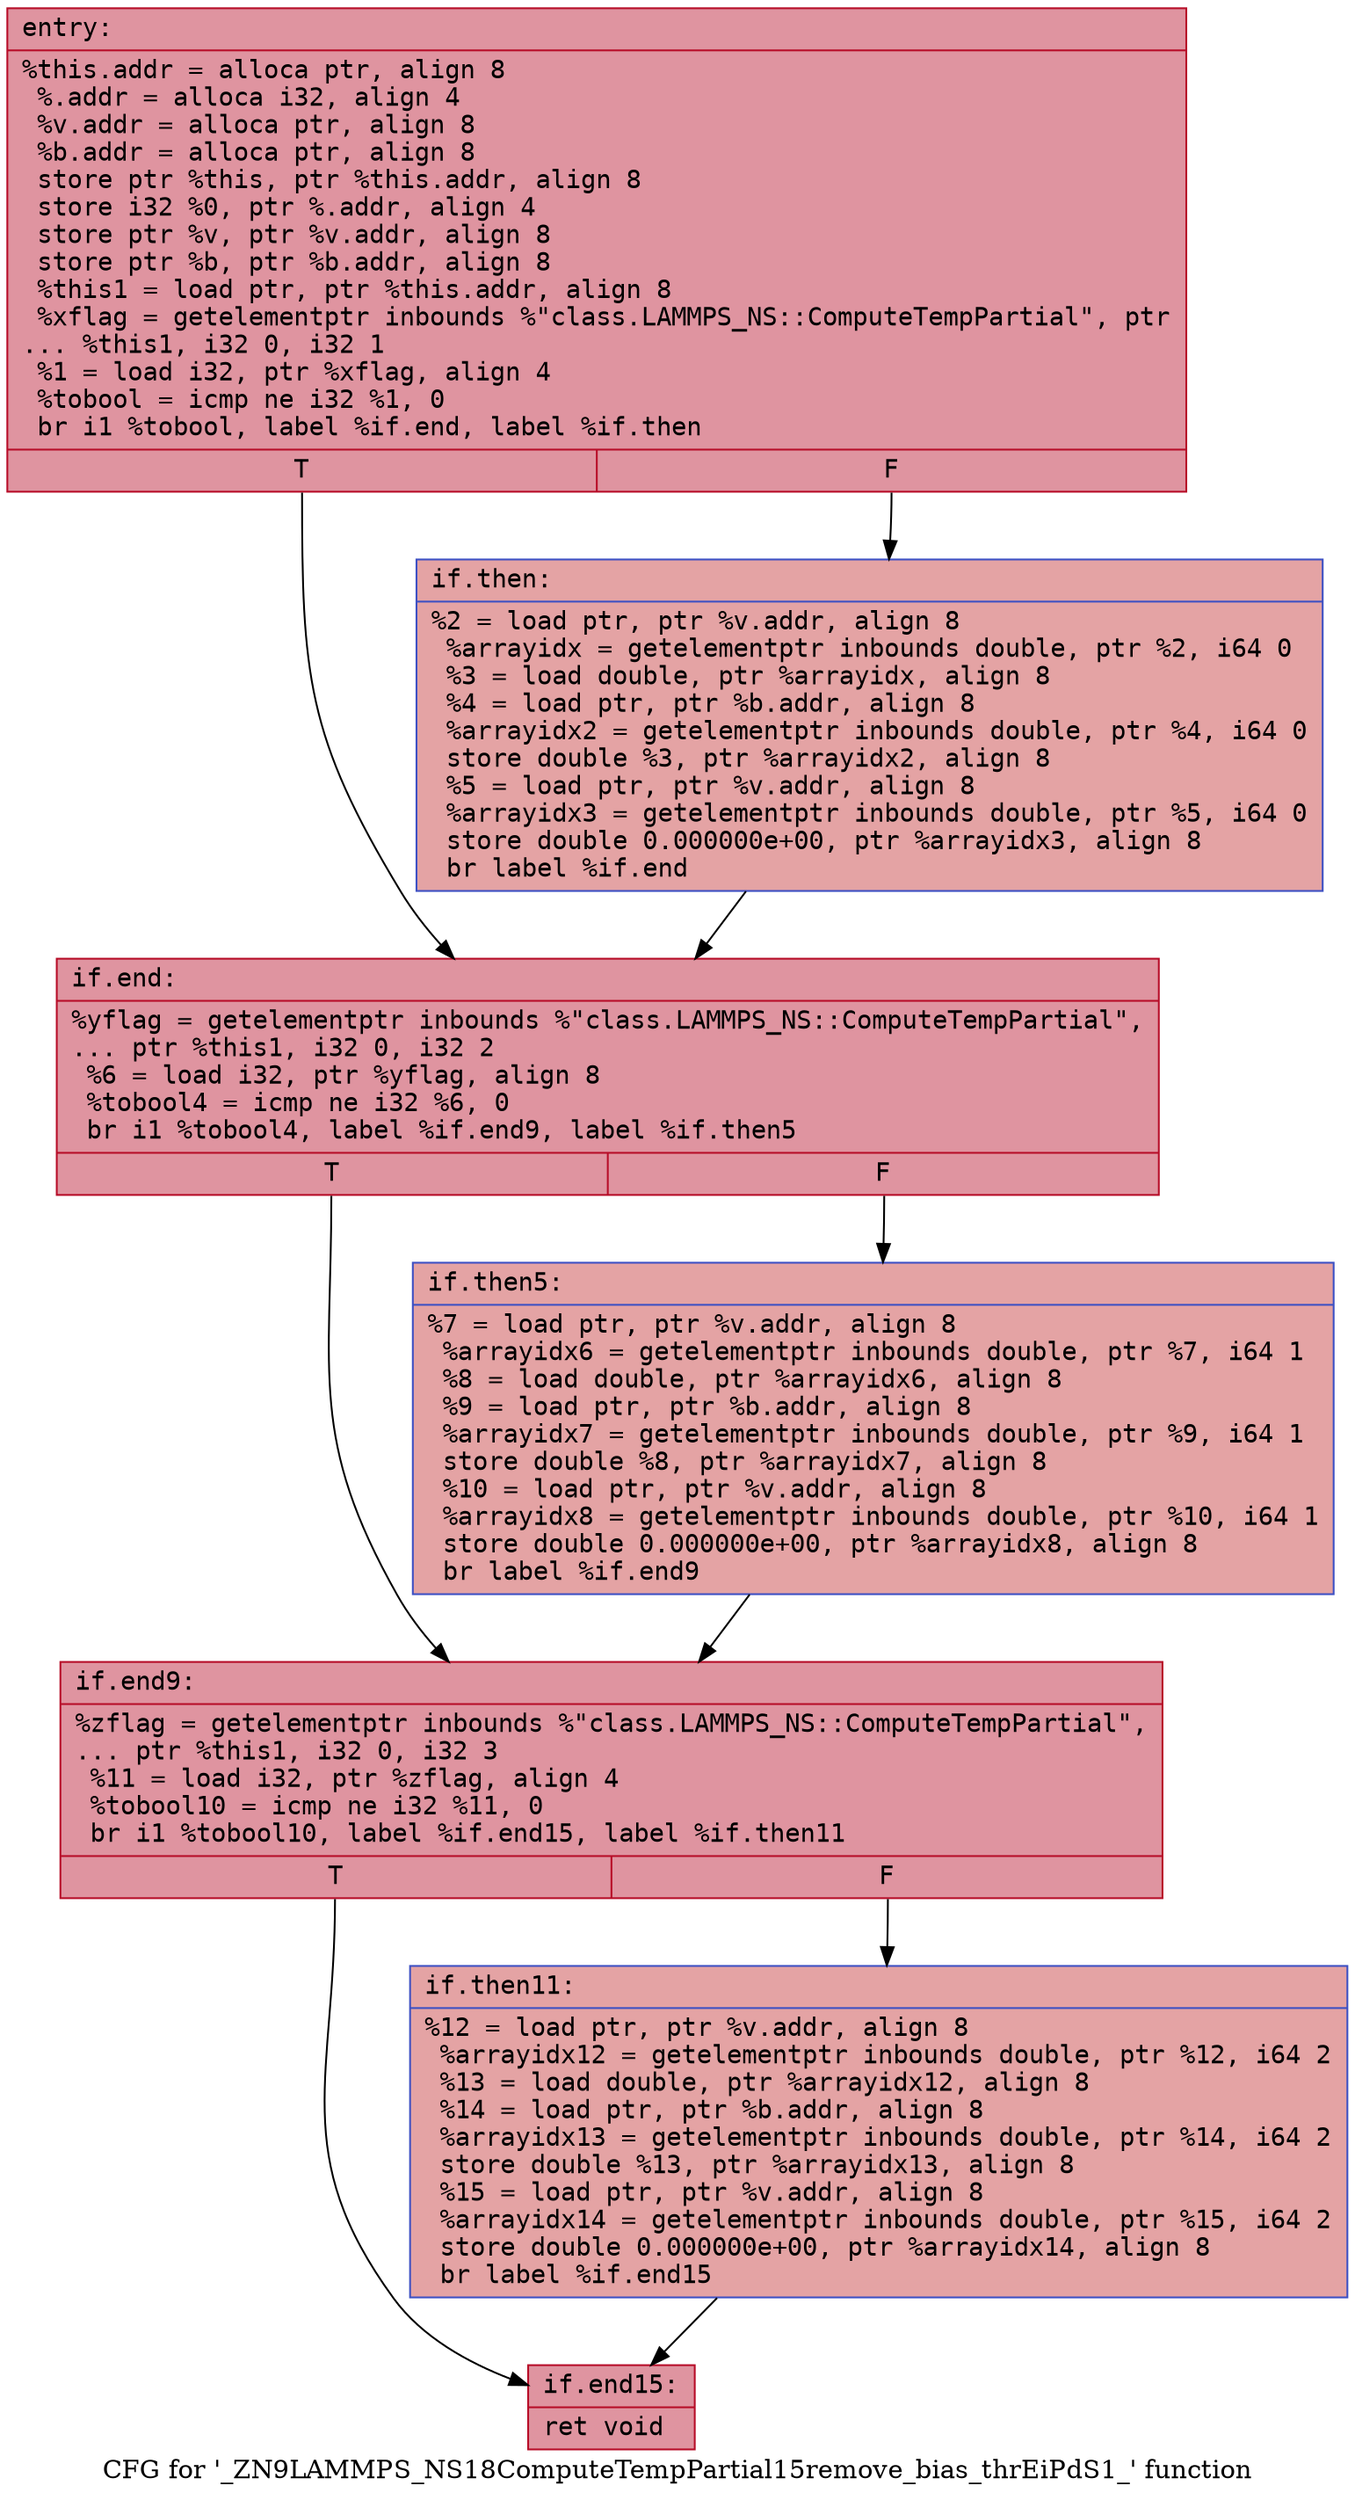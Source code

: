 digraph "CFG for '_ZN9LAMMPS_NS18ComputeTempPartial15remove_bias_thrEiPdS1_' function" {
	label="CFG for '_ZN9LAMMPS_NS18ComputeTempPartial15remove_bias_thrEiPdS1_' function";

	Node0x56053df41c30 [shape=record,color="#b70d28ff", style=filled, fillcolor="#b70d2870" fontname="Courier",label="{entry:\l|  %this.addr = alloca ptr, align 8\l  %.addr = alloca i32, align 4\l  %v.addr = alloca ptr, align 8\l  %b.addr = alloca ptr, align 8\l  store ptr %this, ptr %this.addr, align 8\l  store i32 %0, ptr %.addr, align 4\l  store ptr %v, ptr %v.addr, align 8\l  store ptr %b, ptr %b.addr, align 8\l  %this1 = load ptr, ptr %this.addr, align 8\l  %xflag = getelementptr inbounds %\"class.LAMMPS_NS::ComputeTempPartial\", ptr\l... %this1, i32 0, i32 1\l  %1 = load i32, ptr %xflag, align 4\l  %tobool = icmp ne i32 %1, 0\l  br i1 %tobool, label %if.end, label %if.then\l|{<s0>T|<s1>F}}"];
	Node0x56053df41c30:s0 -> Node0x56053df426b0[tooltip="entry -> if.end\nProbability 62.50%" ];
	Node0x56053df41c30:s1 -> Node0x56053df42720[tooltip="entry -> if.then\nProbability 37.50%" ];
	Node0x56053df42720 [shape=record,color="#3d50c3ff", style=filled, fillcolor="#c32e3170" fontname="Courier",label="{if.then:\l|  %2 = load ptr, ptr %v.addr, align 8\l  %arrayidx = getelementptr inbounds double, ptr %2, i64 0\l  %3 = load double, ptr %arrayidx, align 8\l  %4 = load ptr, ptr %b.addr, align 8\l  %arrayidx2 = getelementptr inbounds double, ptr %4, i64 0\l  store double %3, ptr %arrayidx2, align 8\l  %5 = load ptr, ptr %v.addr, align 8\l  %arrayidx3 = getelementptr inbounds double, ptr %5, i64 0\l  store double 0.000000e+00, ptr %arrayidx3, align 8\l  br label %if.end\l}"];
	Node0x56053df42720 -> Node0x56053df426b0[tooltip="if.then -> if.end\nProbability 100.00%" ];
	Node0x56053df426b0 [shape=record,color="#b70d28ff", style=filled, fillcolor="#b70d2870" fontname="Courier",label="{if.end:\l|  %yflag = getelementptr inbounds %\"class.LAMMPS_NS::ComputeTempPartial\",\l... ptr %this1, i32 0, i32 2\l  %6 = load i32, ptr %yflag, align 8\l  %tobool4 = icmp ne i32 %6, 0\l  br i1 %tobool4, label %if.end9, label %if.then5\l|{<s0>T|<s1>F}}"];
	Node0x56053df426b0:s0 -> Node0x56053df43210[tooltip="if.end -> if.end9\nProbability 62.50%" ];
	Node0x56053df426b0:s1 -> Node0x56053df43280[tooltip="if.end -> if.then5\nProbability 37.50%" ];
	Node0x56053df43280 [shape=record,color="#3d50c3ff", style=filled, fillcolor="#c32e3170" fontname="Courier",label="{if.then5:\l|  %7 = load ptr, ptr %v.addr, align 8\l  %arrayidx6 = getelementptr inbounds double, ptr %7, i64 1\l  %8 = load double, ptr %arrayidx6, align 8\l  %9 = load ptr, ptr %b.addr, align 8\l  %arrayidx7 = getelementptr inbounds double, ptr %9, i64 1\l  store double %8, ptr %arrayidx7, align 8\l  %10 = load ptr, ptr %v.addr, align 8\l  %arrayidx8 = getelementptr inbounds double, ptr %10, i64 1\l  store double 0.000000e+00, ptr %arrayidx8, align 8\l  br label %if.end9\l}"];
	Node0x56053df43280 -> Node0x56053df43210[tooltip="if.then5 -> if.end9\nProbability 100.00%" ];
	Node0x56053df43210 [shape=record,color="#b70d28ff", style=filled, fillcolor="#b70d2870" fontname="Courier",label="{if.end9:\l|  %zflag = getelementptr inbounds %\"class.LAMMPS_NS::ComputeTempPartial\",\l... ptr %this1, i32 0, i32 3\l  %11 = load i32, ptr %zflag, align 4\l  %tobool10 = icmp ne i32 %11, 0\l  br i1 %tobool10, label %if.end15, label %if.then11\l|{<s0>T|<s1>F}}"];
	Node0x56053df43210:s0 -> Node0x56053df42790[tooltip="if.end9 -> if.end15\nProbability 62.50%" ];
	Node0x56053df43210:s1 -> Node0x56053df42810[tooltip="if.end9 -> if.then11\nProbability 37.50%" ];
	Node0x56053df42810 [shape=record,color="#3d50c3ff", style=filled, fillcolor="#c32e3170" fontname="Courier",label="{if.then11:\l|  %12 = load ptr, ptr %v.addr, align 8\l  %arrayidx12 = getelementptr inbounds double, ptr %12, i64 2\l  %13 = load double, ptr %arrayidx12, align 8\l  %14 = load ptr, ptr %b.addr, align 8\l  %arrayidx13 = getelementptr inbounds double, ptr %14, i64 2\l  store double %13, ptr %arrayidx13, align 8\l  %15 = load ptr, ptr %v.addr, align 8\l  %arrayidx14 = getelementptr inbounds double, ptr %15, i64 2\l  store double 0.000000e+00, ptr %arrayidx14, align 8\l  br label %if.end15\l}"];
	Node0x56053df42810 -> Node0x56053df42790[tooltip="if.then11 -> if.end15\nProbability 100.00%" ];
	Node0x56053df42790 [shape=record,color="#b70d28ff", style=filled, fillcolor="#b70d2870" fontname="Courier",label="{if.end15:\l|  ret void\l}"];
}
